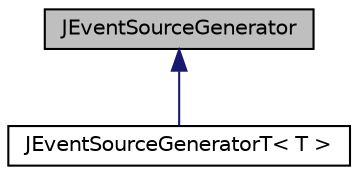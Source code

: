 digraph "JEventSourceGenerator"
{
  edge [fontname="Helvetica",fontsize="10",labelfontname="Helvetica",labelfontsize="10"];
  node [fontname="Helvetica",fontsize="10",shape=record];
  Node1 [label="JEventSourceGenerator",height=0.2,width=0.4,color="black", fillcolor="grey75", style="filled" fontcolor="black"];
  Node1 -> Node2 [dir="back",color="midnightblue",fontsize="10",style="solid",fontname="Helvetica"];
  Node2 [label="JEventSourceGeneratorT\< T \>",height=0.2,width=0.4,color="black", fillcolor="white", style="filled",URL="$class_j_event_source_generator_t.html",tooltip="This templated class is used to generate JEventSource based objects to handle reading events into JAN..."];
}
